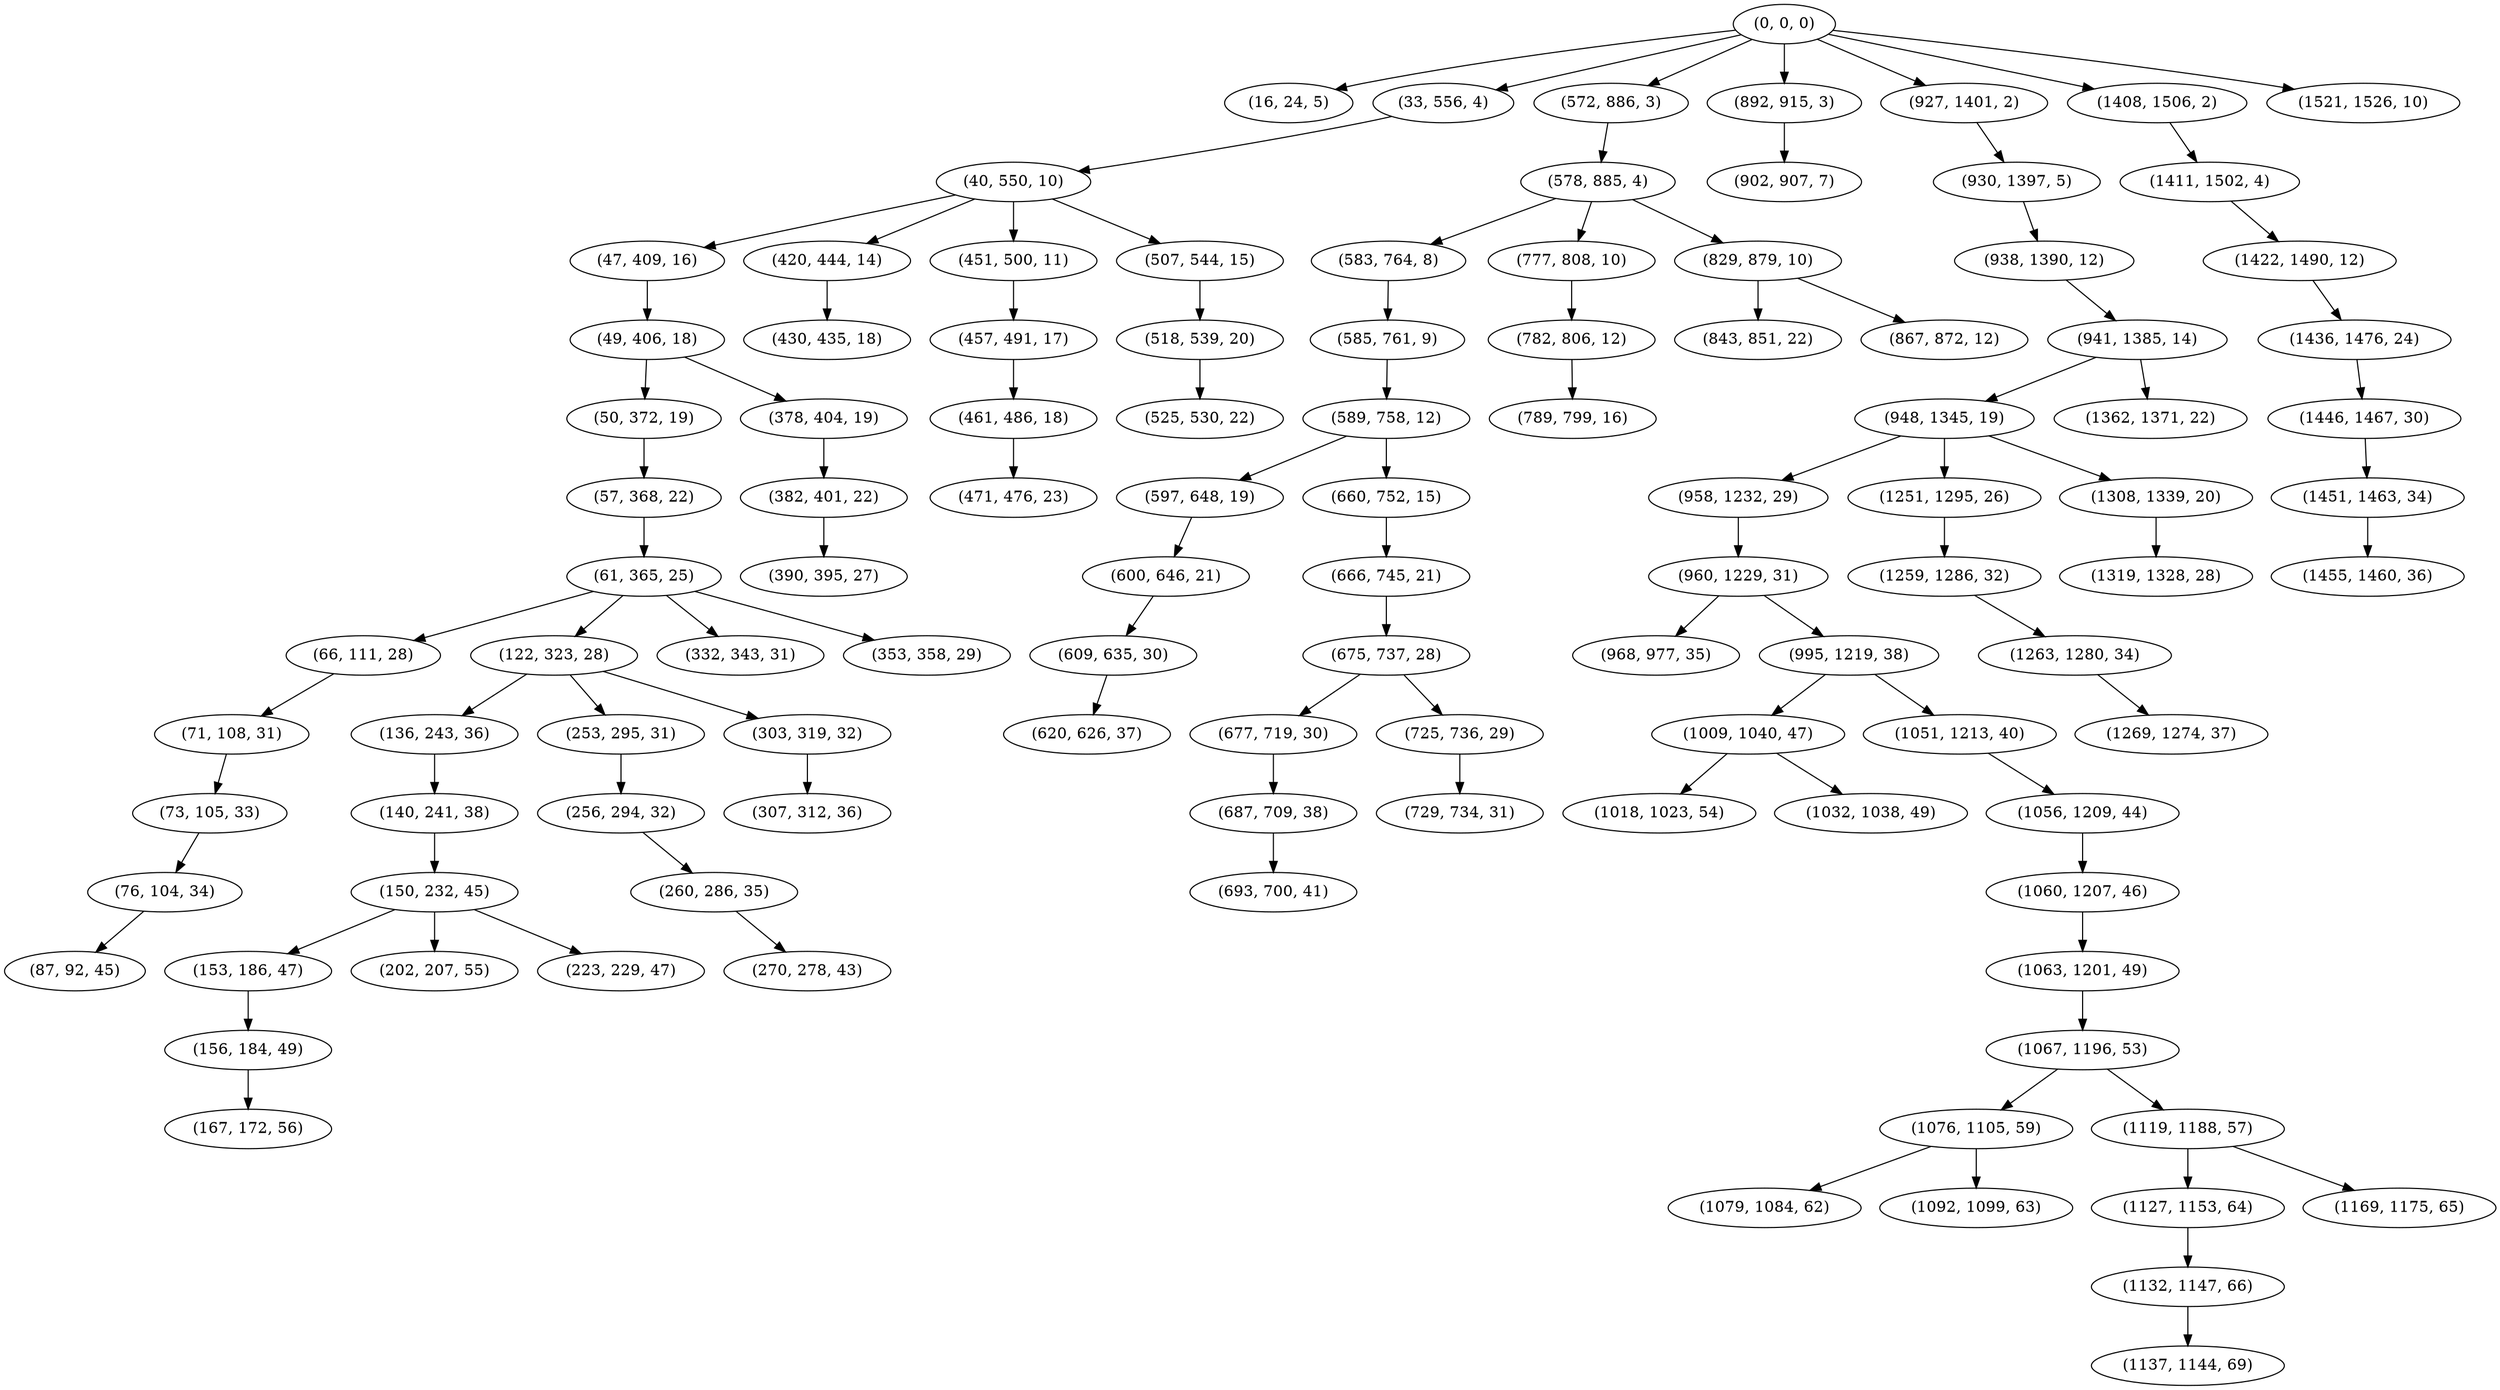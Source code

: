 digraph tree {
    "(0, 0, 0)";
    "(16, 24, 5)";
    "(33, 556, 4)";
    "(40, 550, 10)";
    "(47, 409, 16)";
    "(49, 406, 18)";
    "(50, 372, 19)";
    "(57, 368, 22)";
    "(61, 365, 25)";
    "(66, 111, 28)";
    "(71, 108, 31)";
    "(73, 105, 33)";
    "(76, 104, 34)";
    "(87, 92, 45)";
    "(122, 323, 28)";
    "(136, 243, 36)";
    "(140, 241, 38)";
    "(150, 232, 45)";
    "(153, 186, 47)";
    "(156, 184, 49)";
    "(167, 172, 56)";
    "(202, 207, 55)";
    "(223, 229, 47)";
    "(253, 295, 31)";
    "(256, 294, 32)";
    "(260, 286, 35)";
    "(270, 278, 43)";
    "(303, 319, 32)";
    "(307, 312, 36)";
    "(332, 343, 31)";
    "(353, 358, 29)";
    "(378, 404, 19)";
    "(382, 401, 22)";
    "(390, 395, 27)";
    "(420, 444, 14)";
    "(430, 435, 18)";
    "(451, 500, 11)";
    "(457, 491, 17)";
    "(461, 486, 18)";
    "(471, 476, 23)";
    "(507, 544, 15)";
    "(518, 539, 20)";
    "(525, 530, 22)";
    "(572, 886, 3)";
    "(578, 885, 4)";
    "(583, 764, 8)";
    "(585, 761, 9)";
    "(589, 758, 12)";
    "(597, 648, 19)";
    "(600, 646, 21)";
    "(609, 635, 30)";
    "(620, 626, 37)";
    "(660, 752, 15)";
    "(666, 745, 21)";
    "(675, 737, 28)";
    "(677, 719, 30)";
    "(687, 709, 38)";
    "(693, 700, 41)";
    "(725, 736, 29)";
    "(729, 734, 31)";
    "(777, 808, 10)";
    "(782, 806, 12)";
    "(789, 799, 16)";
    "(829, 879, 10)";
    "(843, 851, 22)";
    "(867, 872, 12)";
    "(892, 915, 3)";
    "(902, 907, 7)";
    "(927, 1401, 2)";
    "(930, 1397, 5)";
    "(938, 1390, 12)";
    "(941, 1385, 14)";
    "(948, 1345, 19)";
    "(958, 1232, 29)";
    "(960, 1229, 31)";
    "(968, 977, 35)";
    "(995, 1219, 38)";
    "(1009, 1040, 47)";
    "(1018, 1023, 54)";
    "(1032, 1038, 49)";
    "(1051, 1213, 40)";
    "(1056, 1209, 44)";
    "(1060, 1207, 46)";
    "(1063, 1201, 49)";
    "(1067, 1196, 53)";
    "(1076, 1105, 59)";
    "(1079, 1084, 62)";
    "(1092, 1099, 63)";
    "(1119, 1188, 57)";
    "(1127, 1153, 64)";
    "(1132, 1147, 66)";
    "(1137, 1144, 69)";
    "(1169, 1175, 65)";
    "(1251, 1295, 26)";
    "(1259, 1286, 32)";
    "(1263, 1280, 34)";
    "(1269, 1274, 37)";
    "(1308, 1339, 20)";
    "(1319, 1328, 28)";
    "(1362, 1371, 22)";
    "(1408, 1506, 2)";
    "(1411, 1502, 4)";
    "(1422, 1490, 12)";
    "(1436, 1476, 24)";
    "(1446, 1467, 30)";
    "(1451, 1463, 34)";
    "(1455, 1460, 36)";
    "(1521, 1526, 10)";
    "(0, 0, 0)" -> "(16, 24, 5)";
    "(0, 0, 0)" -> "(33, 556, 4)";
    "(0, 0, 0)" -> "(572, 886, 3)";
    "(0, 0, 0)" -> "(892, 915, 3)";
    "(0, 0, 0)" -> "(927, 1401, 2)";
    "(0, 0, 0)" -> "(1408, 1506, 2)";
    "(0, 0, 0)" -> "(1521, 1526, 10)";
    "(33, 556, 4)" -> "(40, 550, 10)";
    "(40, 550, 10)" -> "(47, 409, 16)";
    "(40, 550, 10)" -> "(420, 444, 14)";
    "(40, 550, 10)" -> "(451, 500, 11)";
    "(40, 550, 10)" -> "(507, 544, 15)";
    "(47, 409, 16)" -> "(49, 406, 18)";
    "(49, 406, 18)" -> "(50, 372, 19)";
    "(49, 406, 18)" -> "(378, 404, 19)";
    "(50, 372, 19)" -> "(57, 368, 22)";
    "(57, 368, 22)" -> "(61, 365, 25)";
    "(61, 365, 25)" -> "(66, 111, 28)";
    "(61, 365, 25)" -> "(122, 323, 28)";
    "(61, 365, 25)" -> "(332, 343, 31)";
    "(61, 365, 25)" -> "(353, 358, 29)";
    "(66, 111, 28)" -> "(71, 108, 31)";
    "(71, 108, 31)" -> "(73, 105, 33)";
    "(73, 105, 33)" -> "(76, 104, 34)";
    "(76, 104, 34)" -> "(87, 92, 45)";
    "(122, 323, 28)" -> "(136, 243, 36)";
    "(122, 323, 28)" -> "(253, 295, 31)";
    "(122, 323, 28)" -> "(303, 319, 32)";
    "(136, 243, 36)" -> "(140, 241, 38)";
    "(140, 241, 38)" -> "(150, 232, 45)";
    "(150, 232, 45)" -> "(153, 186, 47)";
    "(150, 232, 45)" -> "(202, 207, 55)";
    "(150, 232, 45)" -> "(223, 229, 47)";
    "(153, 186, 47)" -> "(156, 184, 49)";
    "(156, 184, 49)" -> "(167, 172, 56)";
    "(253, 295, 31)" -> "(256, 294, 32)";
    "(256, 294, 32)" -> "(260, 286, 35)";
    "(260, 286, 35)" -> "(270, 278, 43)";
    "(303, 319, 32)" -> "(307, 312, 36)";
    "(378, 404, 19)" -> "(382, 401, 22)";
    "(382, 401, 22)" -> "(390, 395, 27)";
    "(420, 444, 14)" -> "(430, 435, 18)";
    "(451, 500, 11)" -> "(457, 491, 17)";
    "(457, 491, 17)" -> "(461, 486, 18)";
    "(461, 486, 18)" -> "(471, 476, 23)";
    "(507, 544, 15)" -> "(518, 539, 20)";
    "(518, 539, 20)" -> "(525, 530, 22)";
    "(572, 886, 3)" -> "(578, 885, 4)";
    "(578, 885, 4)" -> "(583, 764, 8)";
    "(578, 885, 4)" -> "(777, 808, 10)";
    "(578, 885, 4)" -> "(829, 879, 10)";
    "(583, 764, 8)" -> "(585, 761, 9)";
    "(585, 761, 9)" -> "(589, 758, 12)";
    "(589, 758, 12)" -> "(597, 648, 19)";
    "(589, 758, 12)" -> "(660, 752, 15)";
    "(597, 648, 19)" -> "(600, 646, 21)";
    "(600, 646, 21)" -> "(609, 635, 30)";
    "(609, 635, 30)" -> "(620, 626, 37)";
    "(660, 752, 15)" -> "(666, 745, 21)";
    "(666, 745, 21)" -> "(675, 737, 28)";
    "(675, 737, 28)" -> "(677, 719, 30)";
    "(675, 737, 28)" -> "(725, 736, 29)";
    "(677, 719, 30)" -> "(687, 709, 38)";
    "(687, 709, 38)" -> "(693, 700, 41)";
    "(725, 736, 29)" -> "(729, 734, 31)";
    "(777, 808, 10)" -> "(782, 806, 12)";
    "(782, 806, 12)" -> "(789, 799, 16)";
    "(829, 879, 10)" -> "(843, 851, 22)";
    "(829, 879, 10)" -> "(867, 872, 12)";
    "(892, 915, 3)" -> "(902, 907, 7)";
    "(927, 1401, 2)" -> "(930, 1397, 5)";
    "(930, 1397, 5)" -> "(938, 1390, 12)";
    "(938, 1390, 12)" -> "(941, 1385, 14)";
    "(941, 1385, 14)" -> "(948, 1345, 19)";
    "(941, 1385, 14)" -> "(1362, 1371, 22)";
    "(948, 1345, 19)" -> "(958, 1232, 29)";
    "(948, 1345, 19)" -> "(1251, 1295, 26)";
    "(948, 1345, 19)" -> "(1308, 1339, 20)";
    "(958, 1232, 29)" -> "(960, 1229, 31)";
    "(960, 1229, 31)" -> "(968, 977, 35)";
    "(960, 1229, 31)" -> "(995, 1219, 38)";
    "(995, 1219, 38)" -> "(1009, 1040, 47)";
    "(995, 1219, 38)" -> "(1051, 1213, 40)";
    "(1009, 1040, 47)" -> "(1018, 1023, 54)";
    "(1009, 1040, 47)" -> "(1032, 1038, 49)";
    "(1051, 1213, 40)" -> "(1056, 1209, 44)";
    "(1056, 1209, 44)" -> "(1060, 1207, 46)";
    "(1060, 1207, 46)" -> "(1063, 1201, 49)";
    "(1063, 1201, 49)" -> "(1067, 1196, 53)";
    "(1067, 1196, 53)" -> "(1076, 1105, 59)";
    "(1067, 1196, 53)" -> "(1119, 1188, 57)";
    "(1076, 1105, 59)" -> "(1079, 1084, 62)";
    "(1076, 1105, 59)" -> "(1092, 1099, 63)";
    "(1119, 1188, 57)" -> "(1127, 1153, 64)";
    "(1119, 1188, 57)" -> "(1169, 1175, 65)";
    "(1127, 1153, 64)" -> "(1132, 1147, 66)";
    "(1132, 1147, 66)" -> "(1137, 1144, 69)";
    "(1251, 1295, 26)" -> "(1259, 1286, 32)";
    "(1259, 1286, 32)" -> "(1263, 1280, 34)";
    "(1263, 1280, 34)" -> "(1269, 1274, 37)";
    "(1308, 1339, 20)" -> "(1319, 1328, 28)";
    "(1408, 1506, 2)" -> "(1411, 1502, 4)";
    "(1411, 1502, 4)" -> "(1422, 1490, 12)";
    "(1422, 1490, 12)" -> "(1436, 1476, 24)";
    "(1436, 1476, 24)" -> "(1446, 1467, 30)";
    "(1446, 1467, 30)" -> "(1451, 1463, 34)";
    "(1451, 1463, 34)" -> "(1455, 1460, 36)";
}
